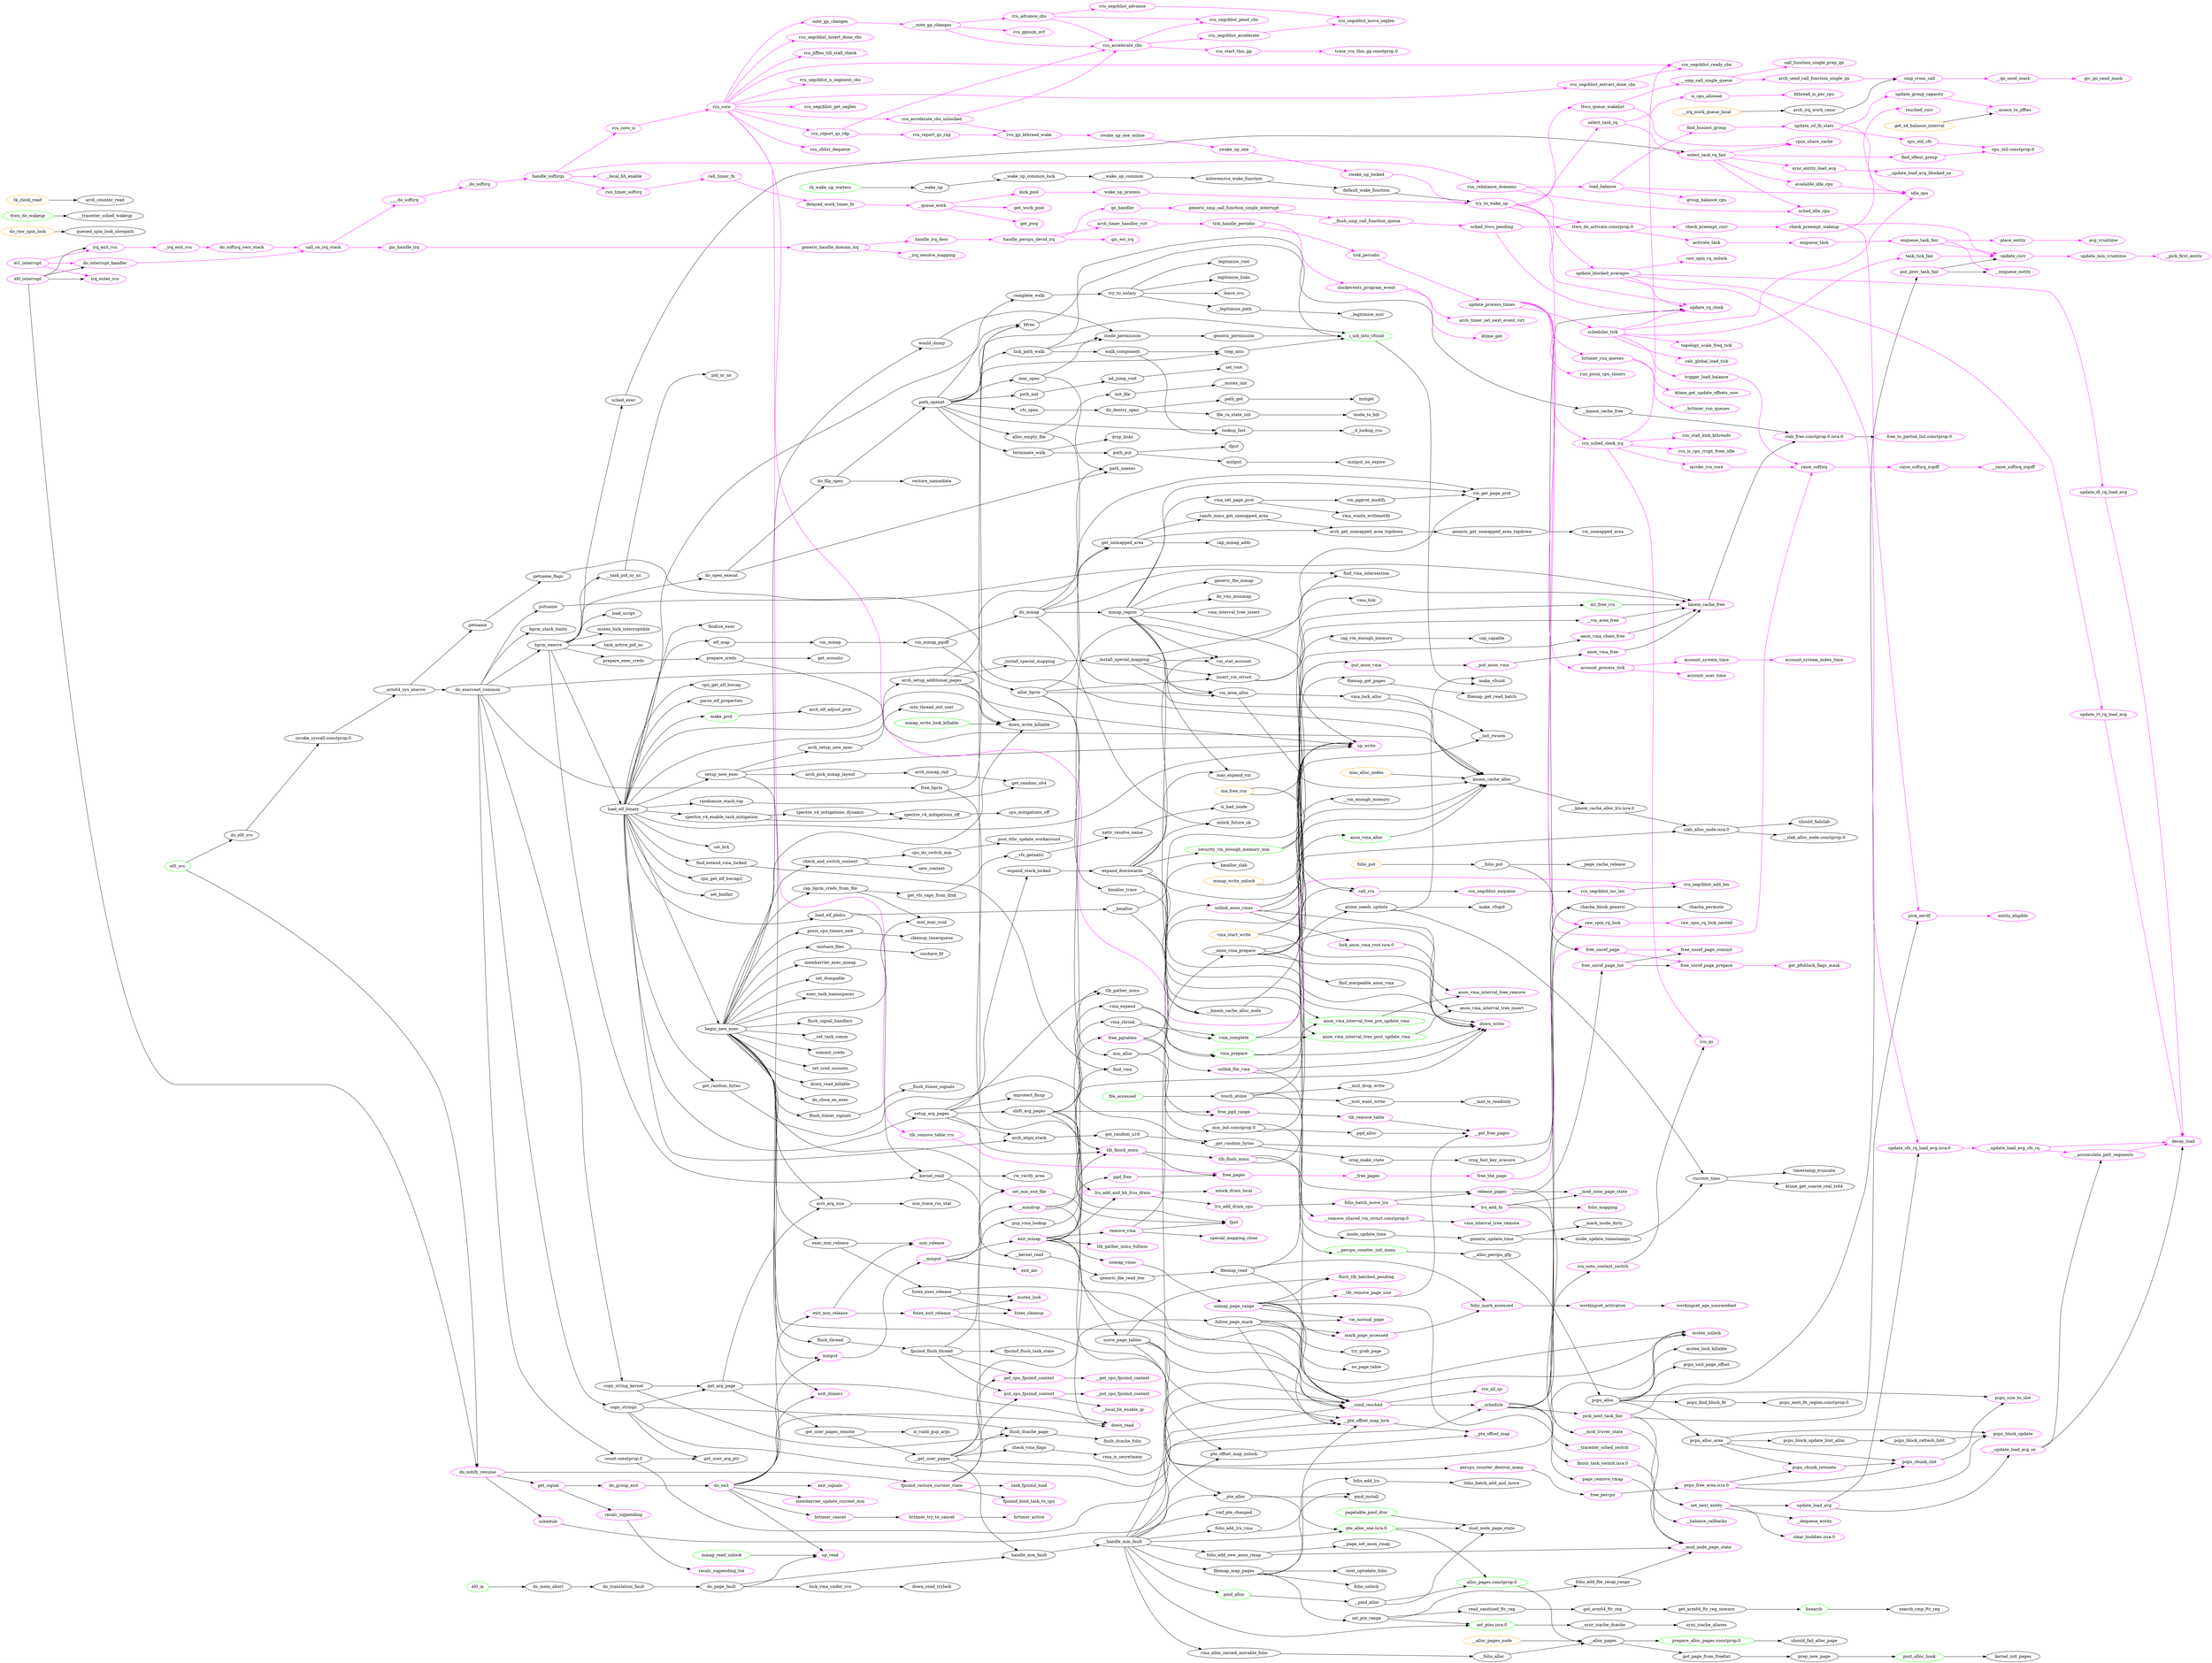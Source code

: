 digraph followpath {
rankdir=LR;
    "rcu_segcblist_extract_done_cbs" [color="magenta"];
    "crng_fast_key_erasure" [color="black"];
    "xattr_resolve_name" [color="black"];
    "rcu_segcblist_insert_done_cbs" [color="magenta"];
    "free_pgtables" [color="magenta"];
    "get_arm64_ftr_reg" [color="black"];
    "vmf_pte_changed" [color="black"];
    "account_system_time" [color="magenta"];
    "____do_softirq" [color="magenta"];
    "pte_alloc_one.isra.0" [color="green"];
    "do_execveat_common" [color="black"];
    "raw_spin_rq_lock_nested" [color="magenta"];
    "dput" [color="black"];
    "__get_user_pages" [color="black"];
    "account_system_index_time" [color="magenta"];
    "prepare_exec_creds" [color="black"];
    "vma_interval_tree_remove" [color="magenta"];
    "pcpu_block_update" [color="magenta"];
    "get_work_pool" [color="magenta"];
    "pcpu_size_to_slot" [color="magenta"];
    "set_root" [color="black"];
    "recalc_sigpending_tsk" [color="magenta"];
    "fpsimd_flush_thread" [color="black"];
    "kick_pool" [color="magenta"];
    "__get_free_pages" [color="magenta"];
    "alloc_empty_file" [color="black"];
    "cpu_mitigations_off" [color="black"];
    "mm_init.constprop.0" [color="black"];
    "expand_downwards" [color="black"];
    "leave_rcu" [color="black"];
    "vma_is_secretmem" [color="black"];
    "rcu_report_qs_rdp" [color="magenta"];
    "drop_links" [color="black"];
    "vma_link" [color="black"];
    "rcu_report_qs_rnp" [color="magenta"];
    "copy_strings" [color="black"];
    "run_rebalance_domains" [color="magenta"];
    "vma_expand" [color="black"];
    "kernel_init_pages" [color="black"];
    "el0_svc" [color="green"];
    "mutex_unlock" [color="magenta"];
    "task_tick_fair" [color="magenta"];
    "vma_wants_writenotify" [color="black"];
    "mprotect_fixup" [color="black"];
    "may_open" [color="black"];
    "count.constprop.0" [color="black"];
    "prep_new_page" [color="black"];
    "get_unmapped_area" [color="black"];
    "fput" [color="magenta"];
    "ttwu_do_activate.constprop.0" [color="magenta"];
    "should_fail_alloc_page" [color="black"];
    "file_ra_state_init" [color="black"];
    "put_anon_vma" [color="magenta"];
    "is_bad_inode" [color="black"];
    "tick_handle_periodic" [color="magenta"];
    "invoke_syscall.constprop.0" [color="black"];
    "ttwu_queue_wakelist" [color="magenta"];
    "update_group_capacity" [color="magenta"];
    "update_rq_clock" [color="magenta"];
    "shift_arg_pages" [color="black"];
    "rcu_sched_clock_irq" [color="magenta"];
    "call_on_irq_stack" [color="magenta"];
    "try_to_wake_up" [color="magenta"];
    "mas_alloc_nodes" [color="orange"];
    "timestamp_truncate" [color="black"];
    "free_pgd_range" [color="magenta"];
    "call_rcu" [color="magenta"];
    "get_signal" [color="magenta"];
    "swake_up_one_online" [color="magenta"];
    "topology_scale_freq_tick" [color="magenta"];
    "rcu_gpnum_ovf" [color="magenta"];
    "__accumulate_pelt_segments" [color="magenta"];
    "exit_mmap" [color="magenta"];
    "folio_batch_add_and_move" [color="black"];
    "would_dump" [color="black"];
    "raise_softirq_irqoff" [color="magenta"];
    "account_process_tick" [color="magenta"];
    "mm_release" [color="magenta"];
    "chacha_block_generic" [color="black"];
    "tlb_gather_mmu_fullmm" [color="magenta"];
    "ipi_handler" [color="magenta"];
    "run_posix_cpu_timers" [color="magenta"];
    "cap_mmap_addr" [color="black"];
    "sync_entity_load_avg" [color="magenta"];
    "vma_shrink" [color="black"];
    "__set_task_comm" [color="black"];
    "commit_creds" [color="black"];
    "__get_cpu_fpsimd_context" [color="magenta"];
    "__raise_softirq_irqoff" [color="magenta"];
    "current_time" [color="black"];
    "vm_unmapped_area" [color="black"];
    "arch_setup_new_exec" [color="black"];
    "pagetable_pmd_dtor" [color="green"];
    "folio_add_lru" [color="black"];
    "rcu_segcblist_enqueue" [color="magenta"];
    "__do_softirq" [color="magenta"];
    "do_mmap" [color="black"];
    "generic_update_time" [color="black"];
    "is_valid_gup_args" [color="black"];
    "anon_vma_interval_tree_insert" [color="black"];
    "mm_trace_rss_stat" [color="black"];
    "rw_verify_area" [color="black"];
    "generic_file_mmap" [color="black"];
    "sched_idle_cpu" [color="magenta"];
    "do_raw_spin_lock" [color="orange"];
    "entity_eligible" [color="magenta"];
    "pcpu_find_block_fit" [color="black"];
    "prepare_creds" [color="black"];
    "ktime_get" [color="magenta"];
    "exec_mm_release" [color="black"];
    "vma_complete" [color="green"];
    "percpu_counter_destroy_many" [color="magenta"];
    "nd_jump_root" [color="black"];
    "handle_mm_fault" [color="black"];
    "__pick_first_entity" [color="magenta"];
    "read_sanitised_ftr_reg" [color="black"];
    "vm_mmap_pgoff" [color="black"];
    "arch_timer_set_next_event_virt" [color="magenta"];
    "unlink_file_vma" [color="magenta"];
    "run_timer_softirq" [color="magenta"];
    "mmap_write_lock_killable" [color="green"];
    "lru_add_fn" [color="magenta"];
    "__msecs_to_jiffies" [color="magenta"];
    "__kmem_cache_alloc_node" [color="black"];
    "__sync_icache_dcache" [color="black"];
    "pcpu_block_update_hint_alloc" [color="black"];
    "restore_nameidata" [color="black"];
    "rcu_accelerate_cbs" [color="magenta"];
    "get_sd_balance_interval" [color="orange"];
    "anon_vma_interval_tree_remove" [color="magenta"];
    "__kmem_cache_free" [color="black"];
    "path_init" [color="black"];
    "load_script" [color="black"];
    "kmem_cache_alloc" [color="black"];
    "hrtimer_active" [color="magenta"];
    "flush_thread" [color="black"];
    "__queue_work" [color="magenta"];
    "rcu_segcblist_pend_cbs" [color="magenta"];
    "remove_vma" [color="magenta"];
    "step_into" [color="black"];
    "__legitimize_mnt" [color="black"];
    "pmd_install" [color="black"];
    "mntput" [color="black"];
    "tlb_remove_table_rcu" [color="magenta"];
    "fpsimd_restore_current_state" [color="magenta"];
    "__d_lookup_rcu" [color="black"];
    "handle_irq_desc" [color="magenta"];
    "get_arm64_ftr_reg_nowarn" [color="black"];
    "link_path_walk" [color="black"];
    "raw_spin_rq_lock" [color="magenta"];
    "folio_unlock" [color="black"];
    "down_read" [color="magenta"];
    "mntput_no_expire" [color="black"];
    "up_write" [color="magenta"];
    "legitimize_root" [color="black"];
    "mutex_lock_interruptible" [color="black"];
    "calc_global_load_tick" [color="magenta"];
    "get_random_u64" [color="black"];
    "setup_new_exec" [color="black"];
    "copy_string_kernel" [color="black"];
    "path_openat" [color="black"];
    "set_cred_ucounts" [color="black"];
    "path_put" [color="black"];
    "vm_mmap" [color="black"];
    "cap_vm_enough_memory" [color="black"];
    "raw_spin_rq_unlock" [color="magenta"];
    "mmap_region" [color="black"];
    "touch_atime" [color="black"];
    "chacha_permute" [color="black"];
    "mmap_read_unlock" [color="green"];
    "__cond_resched" [color="magenta"];
    "clockevents_program_event" [color="magenta"];
    "raise_softirq" [color="magenta"];
    "__kmem_cache_alloc_lru.isra.0" [color="black"];
    "kthread_is_per_cpu" [color="magenta"];
    "tick_periodic" [color="magenta"];
    "flush_dcache_page" [color="black"];
    "down_read_killable" [color="black"];
    "rcu_segcblist_advance" [color="magenta"];
    "workingset_age_nonresident" [color="magenta"];
    "try_grab_page" [color="black"];
    "ttwu_do_wakeup" [color="green"];
    "check_and_switch_context" [color="black"];
    "should_failslab" [color="black"];
    "path_get" [color="black"];
    "inode_update_timestamps" [color="black"];
    "find_busiest_group" [color="magenta"];
    "__mmput" [color="magenta"];
    "generic_handle_domain_irq" [color="magenta"];
    "rcu_core" [color="magenta"];
    "new_context" [color="black"];
    "__alloc_pages_node" [color="orange"];
    "group_balance_cpu" [color="magenta"];
    "__enqueue_entity" [color="magenta"];
    "filemap_get_read_batch" [color="black"];
    "load_elf_phdrs" [color="black"];
    "pcpu_alloc" [color="black"];
    "lookup_fast" [color="black"];
    "free_pages" [color="magenta"];
    "__init_rwsem" [color="black"];
    "__vm_enough_memory" [color="black"];
    "rcu_segcblist_n_segment_cbs" [color="magenta"];
    "post_alloc_hook" [color="green"];
    "generic_permission" [color="black"];
    "__mnt_is_readonly" [color="black"];
    "inode_update_time" [color="black"];
    "rcu_advance_cbs" [color="magenta"];
    "anon_vma_alloc" [color="green"];
    "exit_itimers" [color="magenta"];
    "rcu_core_si" [color="magenta"];
    "__mod_node_page_state" [color="magenta"];
    "is_cpu_allowed" [color="magenta"];
    "el0_interrupt" [color="magenta"];
    "get_arg_page" [color="black"];
    "vma_lock_alloc" [color="black"];
    "put_prev_task_fair" [color="magenta"];
    "cpus_share_cache" [color="magenta"];
    "__traceiter_sched_wakeup" [color="black"];
    "unlink_anon_vmas" [color="magenta"];
    "__dequeue_entity" [color="magenta"];
    "check_preempt_curr" [color="magenta"];
    "folio_put" [color="orange"];
    "__pte_offset_map_lock" [color="magenta"];
    "sync_icache_aliases" [color="black"];
    "do_el0_svc" [color="black"];
    "pmd_alloc" [color="green"];
    "scheduler_tick" [color="magenta"];
    "pcpu_next_fit_region.constprop.0" [color="black"];
    "path_noexec" [color="black"];
    "__flush_smp_call_function_queue" [color="magenta"];
    "folio_batch_move_lru" [color="magenta"];
    "__wake_up" [color="black"];
    "folio_mapping" [color="magenta"];
    "smp_cross_call" [color="magenta"];
    "special_mapping_close" [color="magenta"];
    "slab_alloc_node.isra.0" [color="black"];
    "task_fpsimd_load" [color="magenta"];
    "update_rt_rq_load_avg" [color="magenta"];
    "do_exit" [color="magenta"];
    "do_close_on_exec" [color="black"];
    "search_cmp_ftr_reg" [color="black"];
    "__local_bh_enable" [color="magenta"];
    "schedule" [color="magenta"];
    "task_active_pid_ns" [color="black"];
    "rcu_all_qs" [color="magenta"];
    "arch_align_stack" [color="black"];
    "filemap_get_pages" [color="black"];
    "rcu_is_cpu_rrupt_from_idle" [color="magenta"];
    "flush_dcache_folio" [color="black"];
    "free_unref_page_commit" [color="magenta"];
    "walk_component" [color="black"];
    "generic_smp_call_function_single_interrupt" [color="magenta"];
    "load_elf_binary" [color="black"];
    "do_translation_fault" [color="black"];
    "rcu_note_context_switch" [color="magenta"];
    "find_vma" [color="black"];
    "atime_needs_update" [color="black"];
    "pgd_free" [color="magenta"];
    "__update_load_avg_blocked_se" [color="magenta"];
    "clear_buddies.isra.0" [color="magenta"];
    "folio_add_file_rmap_range" [color="black"];
    "complete_walk" [color="black"];
    "try_to_unlazy" [color="black"];
    "pick_next_task_fair" [color="magenta"];
    "free_the_page" [color="magenta"];
    "call_timer_fn" [color="magenta"];
    "available_idle_cpu" [color="magenta"];
    "anon_vma_free" [color="magenta"];
    "irq_enter_rcu" [color="magenta"];
    "release_pages" [color="magenta"];
    "exit_mm_release" [color="magenta"];
    "mte_thread_init_user" [color="black"];
    "trigger_load_balance" [color="magenta"];
    "security_vm_enough_memory_mm" [color="green"];
    "mmap_write_unlock" [color="orange"];
    "begin_new_exec" [color="black"];
    "rcu_accelerate_cbs_unlocked" [color="magenta"];
    "mlock_drain_local" [color="magenta"];
    "__percpu_counter_init_many" [color="green"];
    "queued_spin_lock_slowpath" [color="black"];
    "update_cfs_rq_load_avg.isra.0" [color="magenta"];
    "vm_normal_page" [color="magenta"];
    "update_curr" [color="magenta"];
    "__pmd_alloc" [color="black"];
    "get_user_pages_remote" [color="black"];
    "mnt_may_suid" [color="black"];
    "futex_cleanup" [color="magenta"];
    "set_brk" [color="black"];
    "__folio_alloc" [color="black"];
    "cap_bprm_creds_from_file" [color="black"];
    "__note_gp_changes" [color="magenta"];
    "down_write" [color="magenta"];
    "cpu_do_switch_mm" [color="black"];
    "enqueue_task_fair" [color="magenta"];
    "__update_load_avg_cfs_rq" [color="magenta"];
    "arch_pick_mmap_layout" [color="black"];
    "follow_page_mask" [color="black"];
    "spectre_v4_enable_task_mitigation" [color="black"];
    "setup_arg_pages" [color="black"];
    "lock_anon_vma_root.isra.0" [color="magenta"];
    "page_remove_rmap" [color="magenta"];
    "anon_vma_interval_tree_post_update_vma" [color="green"];
    "folio_add_new_anon_rmap" [color="black"];
    "pick_eevdf" [color="magenta"];
    "cpu_get_elf_hwcap2" [color="black"];
    "__irq_work_queue_local" [color="orange"];
    "ramfs_mmu_get_unmapped_area" [color="black"];
    "find_vma_intersection" [color="black"];
    "set_next_entity" [color="magenta"];
    "set_ptes.isra.0" [color="green"];
    "anon_vma_chain_free" [color="magenta"];
    "vfs_open" [color="black"];
    "do_open_execat" [color="black"];
    "rcu_start_this_gp" [color="magenta"];
    "get_random_u16" [color="black"];
    "set_pte_range" [color="black"];
    "__folio_put" [color="black"];
    "unmap_vmas" [color="magenta"];
    "__mnt_want_write" [color="black"];
    "unmap_page_range" [color="magenta"];
    "gic_eoi_irq" [color="magenta"];
    "set_binfmt" [color="black"];
    "arch_elf_adjust_prot" [color="black"];
    "mntget" [color="black"];
    "sched_exec" [color="black"];
    "arch_setup_additional_pages" [color="black"];
    "mutex_lock_killable" [color="black"];
    "down_read_trylock" [color="black"];
    "filemap_read" [color="black"];
    "spectre_v4_mitigations_dynamic" [color="black"];
    "kmem_cache_free" [color="magenta"];
    "make_vfsgid" [color="black"];
    "arch_send_call_function_single_ipi" [color="magenta"];
    "crng_make_state" [color="black"];
    "putname" [color="black"];
    "mm_alloc" [color="black"];
    "do_mem_abort" [color="black"];
    "update_sd_lb_stats" [color="magenta"];
    "__traceiter_sched_switch" [color="magenta"];
    "handle_softirqs" [color="magenta"];
    "__wake_up_common_lock" [color="black"];
    "__free_pages" [color="magenta"];
    "may_expand_vm" [color="black"];
    "__wake_up_common" [color="black"];
    "gic_handle_irq" [color="magenta"];
    "enqueue_task" [color="magenta"];
    "bsearch" [color="green"];
    "fpsimd_bind_task_to_cpu" [color="magenta"];
    "rcu_segcblist_move_seglen" [color="magenta"];
    "expand_stack_locked" [color="black"];
    "get_pfnblock_flags_mask" [color="magenta"];
    "finalize_exec" [color="black"];
    "terminate_walk" [color="black"];
    "arch_irq_work_raise" [color="black"];
    "__irq_resolve_mapping" [color="magenta"];
    "finish_task_switch.isra.0" [color="magenta"];
    "i_uid_into_vfsuid" [color="green"];
    "up_read" [color="magenta"];
    "vm_area_alloc" [color="black"];
    "el1_interrupt" [color="magenta"];
    "get_vfs_caps_from_disk" [color="black"];
    "pid_nr_ns" [color="black"];
    "tlb_flush_mmu" [color="magenta"];
    "el0_ia" [color="green"];
    "__put_cpu_fpsimd_context" [color="magenta"];
    "cpu_get_elf_hwcap" [color="black"];
    "membarrier_exec_mmap" [color="black"];
    "make_vfsuid" [color="black"];
    "kfree" [color="black"];
    "get_cpu_fpsimd_context" [color="magenta"];
    "_install_special_mapping" [color="black"];
    "__vm_area_free" [color="magenta"];
    "do_interrupt_handler" [color="magenta"];
    "__hrtimer_run_queues" [color="magenta"];
    "futex_exit_release" [color="magenta"];
    "vm_pgprot_modify" [color="black"];
    "do_filp_open" [color="black"];
    "pcpu_unit_page_offset" [color="black"];
    "find_mergeable_anon_vma" [color="black"];
    "parse_elf_properties" [color="black"];
    "activate_task" [color="magenta"];
    "recalc_sigpending" [color="magenta"];
    "get_user_arg_ptr" [color="black"];
    "workingset_activation" [color="magenta"];
    "__page_cache_release" [color="black"];
    "membarrier_update_current_mm" [color="magenta"];
    "pcpu_chunk_relocate" [color="magenta"];
    "make_prot" [color="green"];
    "get_random_bytes" [color="black"];
    "generic_get_unmapped_area_topdown" [color="black"];
    "default_wake_function" [color="black"];
    "swake_up_one" [color="magenta"];
    "avg_vruntime" [color="magenta"];
    "lru_add_drain_cpu" [color="magenta"];
    "anon_vma_interval_tree_pre_update_vma" [color="green"];
    "find_idlest_group" [color="magenta"];
    "cap_capable" [color="black"];
    "free_percpu" [color="magenta"];
    "unshare_fd" [color="black"];
    "gic_ipi_send_mask" [color="magenta"];
    "__mmdrop" [color="magenta"];
    "__schedule" [color="magenta"];
    "__page_set_anon_rmap" [color="black"];
    "hrtimer_cancel" [color="magenta"];
    "__legitimize_path" [color="black"];
    "do_notify_resume" [color="magenta"];
    "rcu_segcblist_ready_cbs" [color="magenta"];
    "put_cpu_fpsimd_context" [color="magenta"];
    "cpu_util.constprop.0" [color="magenta"];
    "post_ttbr_update_workaround" [color="black"];
    "update_load_avg" [color="magenta"];
    "__local_bh_enable_ip" [color="magenta"];
    "get_ucounts" [color="black"];
    "ma_free_rcu" [color="orange"];
    "call_function_single_prep_ipi" [color="magenta"];
    "slab_free.constprop.0.isra.0" [color="magenta"];
    "check_preempt_wakeup" [color="magenta"];
    "do_group_exit" [color="magenta"];
    "__alloc_percpu_gfp" [color="black"];
    "acct_arg_size" [color="black"];
    "free_bprm" [color="black"];
    "pte_offset_map_nolock" [color="black"];
    "update_dl_rq_load_avg" [color="magenta"];
    "select_task_rq" [color="magenta"];
    "generic_file_read_iter" [color="black"];
    "getname_flags" [color="black"];
    "idle_cpu" [color="magenta"];
    "folio_mark_accessed" [color="magenta"];
    "cpu_util_cfs" [color="magenta"];
    "__balance_callbacks" [color="magenta"];
    "tlb_finish_mmu" [color="magenta"];
    "check_vma_flags" [color="black"];
    "vm_stat_account" [color="black"];
    "arch_counter_read" [color="black"];
    "mutex_lock" [color="magenta"];
    "down_write_killable" [color="black"];
    "update_min_vruntime" [color="magenta"];
    "__handle_mm_fault" [color="black"];
    "handle_percpu_devid_irq" [color="magenta"];
    "exit_aio" [color="magenta"];
    "autoremove_wake_function" [color="black"];
    "delayed_work_timer_fn" [color="magenta"];
    "cleanup_timerqueue" [color="black"];
    "mt_free_rcu" [color="green"];
    "ktime_get_update_offsets_now" [color="magenta"];
    "lru_add_and_bh_lrus_drain" [color="magenta"];
    "set_dumpable" [color="black"];
    "account_user_time" [color="magenta"];
    "_get_random_bytes" [color="black"];
    "do_vmi_munmap" [color="black"];
    "free_to_partial_list.constprop.0" [color="magenta"];
    "alloc_pages.constprop.0" [color="green"];
    "vma_set_page_prot" [color="black"];
    "pcpu_chunk_slot" [color="magenta"];
    "gup_vma_lookup" [color="black"];
    "tk_clock_read" [color="orange"];
    "flush_tlb_batched_pending" [color="magenta"];
    "pcpu_block_refresh_hint" [color="black"];
    "rcu_segcblist_accelerate" [color="magenta"];
    "arch_mmap_rnd" [color="black"];
    "rcu_segcblist_get_seglen" [color="magenta"];
    "find_extend_vma_locked" [color="black"];
    "__arm64_sys_execve" [color="black"];
    "wake_up_process" [color="magenta"];
    "vma_interval_tree_insert" [color="black"];
    "__task_pid_nr_ns" [color="black"];
    "__mark_inode_dirty" [color="black"];
    "fpsimd_flush_task_state" [color="black"];
    "__alloc_pages" [color="black"];
    "init_file" [color="black"];
    "load_balance" [color="magenta"];
    "trace_rcu_this_gp.constprop.0" [color="magenta"];
    "randomize_stack_top" [color="black"];
    "get_page_from_freelist" [color="black"];
    "exit_signals" [color="magenta"];
    "__update_load_avg_se" [color="magenta"];
    "free_unref_page_prepare" [color="magenta"];
    "folio_add_lru_vma" [color="black"];
    "irq_exit_rcu" [color="magenta"];
    "__put_anon_vma" [color="magenta"];
    "__tlb_remove_page_size" [color="magenta"];
    "hrtimer_run_queues" [color="magenta"];
    "rcu_stall_kick_kthreads" [color="magenta"];
    "filemap_map_pages" [color="black"];
    "posix_cpu_timers_exit" [color="black"];
    "pcpu_free_area.isra.0" [color="magenta"];
    "get_pwq" [color="magenta"];
    "exec_task_namespaces" [color="black"];
    "pcpu_alloc_area" [color="black"];
    "bprm_execve" [color="black"];
    "rcu_gp_kthread_wake" [color="magenta"];
    "rcu_cblist_dequeue" [color="magenta"];
    "update_process_times" [color="magenta"];
    "__smp_call_single_queue" [color="magenta"];
    "mark_page_accessed" [color="magenta"];
    "do_page_fault" [color="black"];
    "unshare_files" [color="black"];
    "update_blocked_averages" [color="magenta"];
    "swake_up_locked" [color="magenta"];
    "rcu_jiffies_till_stall_check" [color="magenta"];
    "inode_permission" [color="black"];
    "__slab_alloc_node.constprop.0" [color="black"];
    "move_page_tables" [color="black"];
    "elf_map" [color="black"];
    "legitimize_links" [color="black"];
    "mlock_future_ok" [color="black"];
    "vma_start_write" [color="orange"];
    "free_unref_page" [color="magenta"];
    "prepare_alloc_pages.constprop.0" [color="green"];
    "kmalloc_slab" [color="black"];
    "next_uptodate_folio" [color="black"];
    "futex_exec_release" [color="black"];
    "inode_to_bdi" [color="black"];
    "select_task_rq_fair" [color="magenta"];
    "__anon_vma_prepare" [color="black"];
    "invoke_rcu_core" [color="magenta"];
    "__remove_shared_vm_struct.constprop.0" [color="magenta"];
    "vma_alloc_zeroed_movable_folio" [color="black"];
    "rcu_segcblist_add_len" [color="magenta"];
    "__install_special_mapping" [color="black"];
    "set_mm_exe_file" [color="magenta"];
    "__mod_zone_page_state" [color="magenta"];
    "__irq_exit_rcu" [color="magenta"];
    "__pte_offset_map" [color="magenta"];
    "decay_load" [color="magenta"];
    "hrtimer_try_to_cancel" [color="magenta"];
    "kmalloc_trace" [color="black"];
    "resched_curr" [color="magenta"];
    "mod_node_page_state" [color="black"];
    "getname" [color="black"];
    "file_accessed" [color="green"];
    "place_entity" [color="magenta"];
    "vma_prepare" [color="green"];
    "insert_vm_struct" [color="black"];
    "arch_timer_handler_virt" [color="magenta"];
    "vm_get_page_prot" [color="black"];
    "__kmalloc" [color="black"];
    "spectre_v4_mitigations_off" [color="black"];
    "do_softirq_own_stack" [color="magenta"];
    "pgd_alloc" [color="black"];
    "bprm_stack_limits" [color="black"];
    "sched_ttwu_pending" [color="magenta"];
    "__mnt_drop_write" [color="black"];
    "__kernel_read" [color="black"];
    "lock_vma_under_rcu" [color="black"];
    "no_page_table" [color="black"];
    "free_unref_page_list" [color="magenta"];
    "do_dentry_open" [color="black"];
    "rb_wake_up_waiters" [color="green"];
    "mmput" [color="magenta"];
    "alloc_bprm" [color="black"];
    "tlb_gather_mmu" [color="black"];
    "__mod_lruvec_state" [color="magenta"];
    "__ipi_send_mask" [color="magenta"];
    "__flush_itimer_signals" [color="black"];
    "rcu_segcblist_inc_len" [color="magenta"];
    "flush_itimer_signals" [color="black"];
    "kernel_read" [color="black"];
    "ktime_get_coarse_real_ts64" [color="black"];
    "rcu_qs" [color="magenta"];
    "note_gp_changes" [color="magenta"];
    "tlb_remove_table" [color="magenta"];
    "__mutex_init" [color="black"];
    "__pte_alloc" [color="black"];
    "flush_signal_handlers" [color="black"];
    "arch_get_unmapped_area_topdown" [color="black"];
    "__vfs_getxattr" [color="black"];
    "chacha_block_generic" -> "chacha_permute" [color="black"];
    "el0_interrupt" -> "irq_enter_rcu" [color="black"];
    "el0_interrupt" -> "do_interrupt_handler" [color="black"];
    "el0_interrupt" -> "irq_exit_rcu" [color="black"];
    "el0_interrupt" -> "do_notify_resume" [color="black"];
    "raise_softirq" -> "raise_softirq_irqoff" [color="magenta"];
    "__do_softirq" -> "handle_softirqs" [color="magenta"];
    "arch_align_stack" -> "get_random_u16" [color="black"];
    "arch_timer_handler_virt" -> "tick_handle_periodic" [color="magenta"];
    "fpsimd_flush_thread" -> "put_cpu_fpsimd_context" [color="black"];
    "fpsimd_flush_thread" -> "kfree" [color="black"];
    "fpsimd_flush_thread" -> "get_cpu_fpsimd_context" [color="black"];
    "fpsimd_flush_thread" -> "fpsimd_flush_task_state" [color="black"];
    "schedule" -> "__schedule" [color="black"];
    "mm_init.constprop.0" -> "__init_rwsem" [color="black"];
    "mm_init.constprop.0" -> "pgd_alloc" [color="black"];
    "mm_init.constprop.0" -> "__percpu_counter_init_many" [color="black"];
    "anon_vma_free" -> "kmem_cache_free" [color="black"];
    "do_mmap" -> "mmap_region" [color="black"];
    "do_mmap" -> "get_unmapped_area" [color="black"];
    "do_mmap" -> "find_vma_intersection" [color="black"];
    "do_mmap" -> "mlock_future_ok" [color="black"];
    "do_mmap" -> "path_noexec" [color="black"];
    "pte_offset_map_nolock" -> "__pte_offset_map" [color="black"];
    "load_elf_phdrs" -> "__kmalloc" [color="black"];
    "load_elf_phdrs" -> "kernel_read" [color="black"];
    "account_process_tick" -> "account_system_time" [color="magenta"];
    "account_process_tick" -> "account_user_time" [color="magenta"];
    "ramfs_mmu_get_unmapped_area" -> "arch_get_unmapped_area_topdown" [color="black"];
    "rcu_note_context_switch" -> "rcu_qs" [color="black"];
    "init_file" -> "__mutex_init" [color="black"];
    "lru_add_drain_cpu" -> "folio_batch_move_lru" [color="black"];
    "do_el0_svc" -> "invoke_syscall.constprop.0" [color="black"];
    "swake_up_locked" -> "try_to_wake_up" [color="magenta"];
    "set_pte_range" -> "set_ptes.isra.0" [color="black"];
    "set_pte_range" -> "read_sanitised_ftr_reg" [color="black"];
    "set_pte_range" -> "folio_add_file_rmap_range" [color="black"];
    "__vfs_getxattr" -> "xattr_resolve_name" [color="black"];
    "tlb_remove_table" -> "__get_free_pages" [color="black"];
    "do_execveat_common" -> "bprm_execve" [color="black"];
    "do_execveat_common" -> "free_bprm" [color="black"];
    "do_execveat_common" -> "putname" [color="black"];
    "do_execveat_common" -> "alloc_bprm" [color="black"];
    "do_execveat_common" -> "count.constprop.0" [color="black"];
    "do_execveat_common" -> "bprm_stack_limits" [color="black"];
    "do_execveat_common" -> "copy_string_kernel" [color="black"];
    "do_execveat_common" -> "copy_strings" [color="black"];
    "__handle_mm_fault" -> "__pte_alloc" [color="black"];
    "__handle_mm_fault" -> "pte_offset_map_nolock" [color="black"];
    "__handle_mm_fault" -> "pte_alloc_one.isra.0" [color="black"];
    "__handle_mm_fault" -> "__pte_offset_map_lock" [color="black"];
    "__handle_mm_fault" -> "folio_add_lru_vma" [color="black"];
    "__handle_mm_fault" -> "vmf_pte_changed" [color="black"];
    "__handle_mm_fault" -> "vma_alloc_zeroed_movable_folio" [color="black"];
    "__handle_mm_fault" -> "folio_add_new_anon_rmap" [color="black"];
    "__handle_mm_fault" -> "filemap_map_pages" [color="black"];
    "__handle_mm_fault" -> "pmd_alloc" [color="black"];
    "__handle_mm_fault" -> "__anon_vma_prepare" [color="black"];
    "__handle_mm_fault" -> "set_ptes.isra.0" [color="black"];
    "__wake_up_common" -> "autoremove_wake_function" [color="black"];
    "account_system_time" -> "account_system_index_time" [color="magenta"];
    "kick_pool" -> "wake_up_process" [color="magenta"];
    "anon_vma_interval_tree_post_update_vma" -> "anon_vma_interval_tree_insert" [color="black"];
    "get_cpu_fpsimd_context" -> "__get_cpu_fpsimd_context" [color="black"];
    "setup_arg_pages" -> "arch_align_stack" [color="black"];
    "setup_arg_pages" -> "tlb_gather_mmu" [color="black"];
    "setup_arg_pages" -> "mprotect_fixup" [color="black"];
    "setup_arg_pages" -> "tlb_finish_mmu" [color="black"];
    "setup_arg_pages" -> "shift_arg_pages" [color="black"];
    "setup_arg_pages" -> "expand_stack_locked" [color="black"];
    "__smp_call_single_queue" -> "arch_send_call_function_single_ipi" [color="magenta"];
    "__smp_call_single_queue" -> "call_function_single_prep_ipi" [color="magenta"];
    "bsearch" -> "search_cmp_ftr_reg" [color="black"];
    "put_cpu_fpsimd_context" -> "__local_bh_enable_ip" [color="black"];
    "put_cpu_fpsimd_context" -> "__put_cpu_fpsimd_context" [color="black"];
    "exec_mm_release" -> "futex_exec_release" [color="black"];
    "exec_mm_release" -> "mm_release" [color="black"];
    "filemap_get_pages" -> "filemap_get_read_batch" [color="black"];
    "__irq_work_queue_local" -> "arch_irq_work_raise" [color="black"];
    "__ipi_send_mask" -> "gic_ipi_send_mask" [color="magenta"];
    "_install_special_mapping" -> "__install_special_mapping" [color="black"];
    "pcpu_block_update_hint_alloc" -> "pcpu_block_refresh_hint" [color="black"];
    "el0_ia" -> "do_mem_abort" [color="black"];
    "arch_get_unmapped_area_topdown" -> "generic_get_unmapped_area_topdown" [color="black"];
    "__install_special_mapping" -> "vm_area_alloc" [color="black"];
    "__install_special_mapping" -> "vm_get_page_prot" [color="black"];
    "__install_special_mapping" -> "insert_vm_struct" [color="black"];
    "__install_special_mapping" -> "vm_stat_account" [color="black"];
    "read_sanitised_ftr_reg" -> "get_arm64_ftr_reg" [color="black"];
    "free_unref_page" -> "free_unref_page_commit" [color="magenta"];
    "free_unref_page" -> "free_unref_page_prepare" [color="magenta"];
    "__mmdrop" -> "kmem_cache_free" [color="black"];
    "__mmdrop" -> "pgd_free" [color="black"];
    "__mmdrop" -> "percpu_counter_destroy_many" [color="black"];
    "hrtimer_cancel" -> "hrtimer_try_to_cancel" [color="black"];
    "crng_fast_key_erasure" -> "chacha_block_generic" [color="black"];
    "set_next_entity" -> "update_load_avg" [color="black"];
    "set_next_entity" -> "clear_buddies.isra.0" [color="black"];
    "set_next_entity" -> "__dequeue_entity" [color="black"];
    "__update_load_avg_se" -> "__accumulate_pelt_segments" [color="black"];
    "__update_load_avg_se" -> "decay_load" [color="black"];
    "get_user_pages_remote" -> "__get_user_pages" [color="black"];
    "get_user_pages_remote" -> "is_valid_gup_args" [color="black"];
    "rcu_gp_kthread_wake" -> "swake_up_one_online" [color="magenta"];
    "pagetable_pmd_dtor" -> "mod_node_page_state" [color="black"];
    "is_cpu_allowed" -> "kthread_is_per_cpu" [color="magenta"];
    "__sync_icache_dcache" -> "sync_icache_aliases" [color="black"];
    "do_group_exit" -> "do_exit" [color="black"];
    "handle_irq_desc" -> "handle_percpu_devid_irq" [color="magenta"];
    "__folio_put" -> "free_unref_page" [color="black"];
    "__folio_put" -> "__page_cache_release" [color="black"];
    "get_arm64_ftr_reg_nowarn" -> "bsearch" [color="black"];
    "__kmem_cache_free" -> "slab_free.constprop.0.isra.0" [color="black"];
    "__kmalloc" -> "kmalloc_slab" [color="black"];
    "__kmalloc" -> "__kmem_cache_alloc_node" [color="black"];
    "pcpu_free_area.isra.0" -> "pcpu_block_update" [color="black"];
    "pcpu_free_area.isra.0" -> "pcpu_chunk_relocate" [color="black"];
    "pcpu_free_area.isra.0" -> "pcpu_chunk_slot" [color="black"];
    "vfs_open" -> "do_dentry_open" [color="black"];
    "__schedule" -> "pick_next_task_fair" [color="black"];
    "__schedule" -> "raw_spin_rq_lock" [color="black"];
    "__schedule" -> "__traceiter_sched_switch" [color="black"];
    "__schedule" -> "finish_task_switch.isra.0" [color="black"];
    "__schedule" -> "rcu_note_context_switch" [color="black"];
    "__schedule" -> "update_rq_clock" [color="black"];
    "kernel_read" -> "rw_verify_area" [color="black"];
    "kernel_read" -> "__kernel_read" [color="black"];
    "pcpu_chunk_slot" -> "pcpu_size_to_slot" [color="black"];
    "path_get" -> "mntget" [color="black"];
    "__pte_alloc" -> "pte_alloc_one.isra.0" [color="black"];
    "__pte_alloc" -> "pmd_install" [color="black"];
    "default_wake_function" -> "try_to_wake_up" [color="black"];
    "gic_handle_irq" -> "generic_handle_domain_irq" [color="magenta"];
    "rcu_accelerate_cbs" -> "rcu_segcblist_pend_cbs" [color="magenta"];
    "rcu_accelerate_cbs" -> "rcu_segcblist_accelerate" [color="magenta"];
    "rcu_accelerate_cbs" -> "rcu_start_this_gp" [color="magenta"];
    "tick_handle_periodic" -> "clockevents_program_event" [color="magenta"];
    "tick_handle_periodic" -> "tick_periodic" [color="magenta"];
    "may_open" -> "path_noexec" [color="black"];
    "may_open" -> "inode_permission" [color="black"];
    "cpu_util_cfs" -> "cpu_util.constprop.0" [color="magenta"];
    "__get_user_pages" -> "flush_dcache_page" [color="black"];
    "__get_user_pages" -> "gup_vma_lookup" [color="black"];
    "__get_user_pages" -> "check_vma_flags" [color="black"];
    "__get_user_pages" -> "__cond_resched" [color="black"];
    "__get_user_pages" -> "follow_page_mask" [color="black"];
    "__get_user_pages" -> "handle_mm_fault" [color="black"];
    "rb_wake_up_waiters" -> "__wake_up" [color="black"];
    "rcu_accelerate_cbs_unlocked" -> "rcu_gp_kthread_wake" [color="magenta"];
    "rcu_accelerate_cbs_unlocked" -> "rcu_accelerate_cbs" [color="magenta"];
    "free_pgtables" -> "unlink_file_vma" [color="black"];
    "free_pgtables" -> "free_pgd_range" [color="black"];
    "free_pgtables" -> "unlink_anon_vmas" [color="black"];
    "mmap_region" -> "vma_interval_tree_insert" [color="black"];
    "mmap_region" -> "may_expand_vm" [color="black"];
    "mmap_region" -> "generic_file_mmap" [color="black"];
    "mmap_region" -> "up_write" [color="black"];
    "mmap_region" -> "vm_stat_account" [color="black"];
    "mmap_region" -> "down_write" [color="black"];
    "mmap_region" -> "do_vmi_munmap" [color="black"];
    "mmap_region" -> "vm_get_page_prot" [color="black"];
    "mmap_region" -> "vm_area_alloc" [color="black"];
    "mmap_region" -> "vma_set_page_prot" [color="black"];
    "__free_pages" -> "free_the_page" [color="magenta"];
    "post_alloc_hook" -> "kernel_init_pages" [color="black"];
    "sync_entity_load_avg" -> "__update_load_avg_blocked_se" [color="magenta"];
    "gup_vma_lookup" -> "find_vma" [color="black"];
    "__flush_smp_call_function_queue" -> "sched_ttwu_pending" [color="magenta"];
    "arch_mmap_rnd" -> "get_random_u64" [color="black"];
    "wake_up_process" -> "try_to_wake_up" [color="magenta"];
    "lru_add_fn" -> "folio_mapping" [color="black"];
    "lru_add_fn" -> "__mod_zone_page_state" [color="black"];
    "lru_add_fn" -> "__mod_lruvec_state" [color="black"];
    "free_unref_page_prepare" -> "get_pfnblock_flags_mask" [color="magenta"];
    "insert_vm_struct" -> "find_vma_intersection" [color="black"];
    "insert_vm_struct" -> "vma_link" [color="black"];
    "unmap_page_range" -> "vm_normal_page" [color="black"];
    "unmap_page_range" -> "mark_page_accessed" [color="black"];
    "unmap_page_range" -> "page_remove_rmap" [color="black"];
    "unmap_page_range" -> "__tlb_remove_page_size" [color="black"];
    "unmap_page_range" -> "__cond_resched" [color="black"];
    "unmap_page_range" -> "__pte_offset_map_lock" [color="black"];
    "unmap_page_range" -> "flush_tlb_batched_pending" [color="black"];
    "invoke_syscall.constprop.0" -> "__arm64_sys_execve" [color="black"];
    "folio_add_file_rmap_range" -> "__mod_node_page_state" [color="black"];
    "ma_free_rcu" -> "call_rcu" [color="black"];
    "ma_free_rcu" -> "mt_free_rcu" [color="black"];
    "rcu_segcblist_inc_len" -> "rcu_segcblist_add_len" [color="black"];
    "vma_lock_alloc" -> "__init_rwsem" [color="black"];
    "vma_lock_alloc" -> "kmem_cache_alloc" [color="black"];
    "__kmem_cache_alloc_node" -> "slab_alloc_node.isra.0" [color="black"];
    "note_gp_changes" -> "__note_gp_changes" [color="magenta"];
    "exit_mmap" -> "unmap_vmas" [color="black"];
    "exit_mmap" -> "down_read" [color="black"];
    "exit_mmap" -> "remove_vma" [color="black"];
    "exit_mmap" -> "lru_add_and_bh_lrus_drain" [color="black"];
    "exit_mmap" -> "down_write" [color="black"];
    "exit_mmap" -> "__cond_resched" [color="black"];
    "exit_mmap" -> "tlb_gather_mmu_fullmm" [color="black"];
    "exit_mmap" -> "free_pgtables" [color="black"];
    "exit_mmap" -> "tlb_finish_mmu" [color="black"];
    "ttwu_do_activate.constprop.0" -> "check_preempt_curr" [color="magenta"];
    "ttwu_do_activate.constprop.0" -> "activate_task" [color="magenta"];
    "elf_map" -> "vm_mmap" [color="black"];
    "lru_add_and_bh_lrus_drain" -> "lru_add_drain_cpu" [color="black"];
    "lru_add_and_bh_lrus_drain" -> "mlock_drain_local" [color="black"];
    "mm_alloc" -> "kmem_cache_alloc" [color="black"];
    "mm_alloc" -> "mm_init.constprop.0" [color="black"];
    "folio_mark_accessed" -> "workingset_activation" [color="black"];
    "percpu_counter_destroy_many" -> "free_percpu" [color="black"];
    "prepare_alloc_pages.constprop.0" -> "should_fail_alloc_page" [color="black"];
    "unlink_file_vma" -> "__remove_shared_vm_struct.constprop.0" [color="black"];
    "unlink_file_vma" -> "up_write" [color="black"];
    "unlink_file_vma" -> "down_write" [color="black"];
    "check_preempt_wakeup" -> "resched_curr" [color="magenta"];
    "check_preempt_wakeup" -> "update_curr" [color="magenta"];
    "check_preempt_wakeup" -> "pick_eevdf" [color="magenta"];
    "file_accessed" -> "touch_atime" [color="black"];
    "current_time" -> "ktime_get_coarse_real_ts64" [color="black"];
    "current_time" -> "timestamp_truncate" [color="black"];
    "kmem_cache_free" -> "slab_free.constprop.0.isra.0" [color="black"];
    "__wake_up" -> "__wake_up_common_lock" [color="black"];
    "path_init" -> "nd_jump_root" [color="black"];
    "rcu_core" -> "note_gp_changes" [color="magenta"];
    "rcu_core" -> "rcu_segcblist_ready_cbs" [color="magenta"];
    "rcu_core" -> "rcu_cblist_dequeue" [color="magenta"];
    "rcu_core" -> "rcu_segcblist_get_seglen" [color="magenta"];
    "rcu_core" -> "rcu_segcblist_extract_done_cbs" [color="magenta"];
    "rcu_core" -> "rcu_segcblist_insert_done_cbs" [color="magenta"];
    "rcu_core" -> "rcu_segcblist_n_segment_cbs" [color="magenta"];
    "rcu_core" -> "rcu_segcblist_add_len" [color="magenta"];
    "rcu_core" -> "rcu_accelerate_cbs_unlocked" [color="magenta"];
    "rcu_core" -> "rcu_jiffies_till_stall_check" [color="magenta"];
    "rcu_core" -> "rcu_report_qs_rdp" [color="magenta"];
    "rcu_core" -> "tlb_remove_table_rcu" [color="magenta"];
    "touch_atime" -> "__mnt_drop_write" [color="black"];
    "touch_atime" -> "atime_needs_update" [color="black"];
    "touch_atime" -> "__mnt_want_write" [color="black"];
    "touch_atime" -> "inode_update_time" [color="black"];
    "get_sd_balance_interval" -> "__msecs_to_jiffies" [color="black"];
    "move_page_tables" -> "__pte_offset_map_lock" [color="black"];
    "move_page_tables" -> "pte_offset_map_nolock" [color="black"];
    "move_page_tables" -> "flush_tlb_batched_pending" [color="black"];
    "move_page_tables" -> "__cond_resched" [color="black"];
    "move_page_tables" -> "__pte_alloc" [color="black"];
    "exit_mm_release" -> "mm_release" [color="black"];
    "exit_mm_release" -> "futex_exit_release" [color="black"];
    "mt_free_rcu" -> "kmem_cache_free" [color="black"];
    "do_softirq_own_stack" -> "call_on_irq_stack" [color="magenta"];
    "do_raw_spin_lock" -> "queued_spin_lock_slowpath" [color="black"];
    "sched_ttwu_pending" -> "update_rq_clock" [color="magenta"];
    "sched_ttwu_pending" -> "ttwu_do_activate.constprop.0" [color="magenta"];
    "rcu_core_si" -> "rcu_core" [color="magenta"];
    "mmap_write_lock_killable" -> "down_write_killable" [color="black"];
    "follow_page_mask" -> "no_page_table" [color="black"];
    "follow_page_mask" -> "__pte_offset_map_lock" [color="black"];
    "follow_page_mask" -> "vm_normal_page" [color="black"];
    "follow_page_mask" -> "try_grab_page" [color="black"];
    "follow_page_mask" -> "mark_page_accessed" [color="black"];
    "invoke_rcu_core" -> "raise_softirq" [color="magenta"];
    "arch_irq_work_raise" -> "smp_cross_call" [color="black"];
    "futex_exit_release" -> "mutex_unlock" [color="black"];
    "futex_exit_release" -> "mutex_lock" [color="black"];
    "futex_exit_release" -> "futex_cleanup" [color="black"];
    "do_mem_abort" -> "do_translation_fault" [color="black"];
    "run_timer_softirq" -> "call_timer_fn" [color="magenta"];
    "prep_new_page" -> "post_alloc_hook" [color="black"];
    "put_anon_vma" -> "__put_anon_vma" [color="black"];
    "__kernel_read" -> "generic_file_read_iter" [color="black"];
    "pmd_alloc" -> "__pmd_alloc" [color="black"];
    "rcu_segcblist_accelerate" -> "rcu_segcblist_move_seglen" [color="magenta"];
    "posix_cpu_timers_exit" -> "cleanup_timerqueue" [color="black"];
    "arch_send_call_function_single_ipi" -> "smp_cross_call" [color="magenta"];
    "ttwu_do_wakeup" -> "__traceiter_sched_wakeup" [color="black"];
    "getname_flags" -> "kmem_cache_alloc" [color="black"];
    "mmap_read_unlock" -> "up_read" [color="black"];
    "expand_stack_locked" -> "expand_downwards" [color="black"];
    "release_pages" -> "__mod_zone_page_state" [color="black"];
    "release_pages" -> "__mod_lruvec_state" [color="black"];
    "release_pages" -> "free_unref_page_list" [color="black"];
    "pcpu_alloc_area" -> "pcpu_chunk_slot" [color="black"];
    "pcpu_alloc_area" -> "pcpu_block_update" [color="black"];
    "pcpu_alloc_area" -> "pcpu_block_update_hint_alloc" [color="black"];
    "pcpu_alloc_area" -> "pcpu_chunk_relocate" [color="black"];
    "get_page_from_freelist" -> "prep_new_page" [color="black"];
    "update_curr" -> "update_min_vruntime" [color="magenta"];
    "__tlb_remove_page_size" -> "__get_free_pages" [color="black"];
    "page_remove_rmap" -> "__mod_node_page_state" [color="black"];
    "__put_anon_vma" -> "anon_vma_free" [color="black"];
    "bprm_execve" -> "__task_pid_nr_ns" [color="black"];
    "bprm_execve" -> "load_elf_binary" [color="black"];
    "bprm_execve" -> "mutex_lock_interruptible" [color="black"];
    "bprm_execve" -> "task_active_pid_ns" [color="black"];
    "bprm_execve" -> "sched_exec" [color="black"];
    "bprm_execve" -> "do_open_execat" [color="black"];
    "bprm_execve" -> "prepare_exec_creds" [color="black"];
    "bprm_execve" -> "kernel_read" [color="black"];
    "bprm_execve" -> "load_script" [color="black"];
    "file_ra_state_init" -> "inode_to_bdi" [color="black"];
    "acct_arg_size" -> "mm_trace_rss_stat" [color="black"];
    "get_unmapped_area" -> "cap_mmap_addr" [color="black"];
    "get_unmapped_area" -> "arch_get_unmapped_area_topdown" [color="black"];
    "get_unmapped_area" -> "ramfs_mmu_get_unmapped_area" [color="black"];
    "pcpu_block_refresh_hint" -> "pcpu_block_update" [color="black"];
    "path_put" -> "mntput" [color="black"];
    "path_put" -> "dput" [color="black"];
    "generic_get_unmapped_area_topdown" -> "vm_unmapped_area" [color="black"];
    "arch_setup_additional_pages" -> "get_unmapped_area" [color="black"];
    "arch_setup_additional_pages" -> "_install_special_mapping" [color="black"];
    "arch_setup_additional_pages" -> "up_write" [color="black"];
    "arch_setup_additional_pages" -> "down_write_killable" [color="black"];
    "folio_add_new_anon_rmap" -> "__page_set_anon_rmap" [color="black"];
    "folio_add_new_anon_rmap" -> "__mod_node_page_state" [color="black"];
    "atime_needs_update" -> "current_time" [color="black"];
    "atime_needs_update" -> "make_vfsuid" [color="black"];
    "atime_needs_update" -> "make_vfsgid" [color="black"];
    "select_task_rq_fair" -> "sync_entity_load_avg" [color="magenta"];
    "select_task_rq_fair" -> "find_idlest_group" [color="magenta"];
    "select_task_rq_fair" -> "available_idle_cpu" [color="magenta"];
    "select_task_rq_fair" -> "sched_idle_cpu" [color="magenta"];
    "select_task_rq_fair" -> "cpus_share_cache" [color="magenta"];
    "__queue_work" -> "get_pwq" [color="magenta"];
    "__queue_work" -> "kick_pool" [color="magenta"];
    "__queue_work" -> "get_work_pool" [color="magenta"];
    "anon_vma_chain_free" -> "kmem_cache_free" [color="black"];
    "__accumulate_pelt_segments" -> "decay_load" [color="magenta"];
    "free_bprm" -> "fput" [color="black"];
    "free_bprm" -> "kfree" [color="black"];
    "vm_pgprot_modify" -> "vm_get_page_prot" [color="black"];
    "do_dentry_open" -> "path_get" [color="black"];
    "do_dentry_open" -> "file_ra_state_init" [color="black"];
    "__cond_resched" -> "rcu_all_qs" [color="black"];
    "__cond_resched" -> "__schedule" [color="black"];
    "flush_dcache_page" -> "flush_dcache_folio" [color="black"];
    "handle_mm_fault" -> "__handle_mm_fault" [color="black"];
    "autoremove_wake_function" -> "default_wake_function" [color="black"];
    "free_percpu" -> "pcpu_free_area.isra.0" [color="black"];
    "security_vm_enough_memory_mm" -> "cap_vm_enough_memory" [color="black"];
    "security_vm_enough_memory_mm" -> "__vm_enough_memory" [color="black"];
    "__alloc_percpu_gfp" -> "pcpu_alloc" [color="black"];
    "__pmd_alloc" -> "mod_node_page_state" [color="black"];
    "__pmd_alloc" -> "alloc_pages.constprop.0" [color="black"];
    "slab_alloc_node.isra.0" -> "should_failslab" [color="black"];
    "slab_alloc_node.isra.0" -> "__slab_alloc_node.constprop.0" [color="black"];
    "place_entity" -> "avg_vruntime" [color="magenta"];
    "cap_bprm_creds_from_file" -> "mnt_may_suid" [color="black"];
    "cap_bprm_creds_from_file" -> "get_vfs_caps_from_disk" [color="black"];
    "filemap_map_pages" -> "folio_unlock" [color="black"];
    "filemap_map_pages" -> "next_uptodate_folio" [color="black"];
    "filemap_map_pages" -> "pmd_install" [color="black"];
    "filemap_map_pages" -> "__pte_offset_map_lock" [color="black"];
    "filemap_map_pages" -> "set_pte_range" [color="black"];
    "vm_mmap" -> "vm_mmap_pgoff" [color="black"];
    "update_sd_lb_stats" -> "idle_cpu" [color="magenta"];
    "update_sd_lb_stats" -> "update_group_capacity" [color="magenta"];
    "update_sd_lb_stats" -> "cpu_util_cfs" [color="magenta"];
    "fpsimd_restore_current_state" -> "fpsimd_bind_task_to_cpu" [color="black"];
    "fpsimd_restore_current_state" -> "put_cpu_fpsimd_context" [color="black"];
    "fpsimd_restore_current_state" -> "get_cpu_fpsimd_context" [color="black"];
    "fpsimd_restore_current_state" -> "task_fpsimd_load" [color="black"];
    "irq_exit_rcu" -> "__irq_exit_rcu" [color="magenta"];
    "sched_exec" -> "select_task_rq_fair" [color="black"];
    "arch_pick_mmap_layout" -> "arch_mmap_rnd" [color="black"];
    "rcu_sched_clock_irq" -> "rcu_is_cpu_rrupt_from_idle" [color="magenta"];
    "rcu_sched_clock_irq" -> "rcu_segcblist_ready_cbs" [color="magenta"];
    "rcu_sched_clock_irq" -> "invoke_rcu_core" [color="magenta"];
    "rcu_sched_clock_irq" -> "rcu_qs" [color="magenta"];
    "rcu_sched_clock_irq" -> "rcu_stall_kick_kthreads" [color="magenta"];
    "kmalloc_trace" -> "__kmem_cache_alloc_node" [color="black"];
    "lookup_fast" -> "__d_lookup_rcu" [color="black"];
    "call_timer_fn" -> "delayed_work_timer_fn" [color="magenta"];
    "pick_next_task_fair" -> "set_next_entity" [color="black"];
    "pick_next_task_fair" -> "put_prev_task_fair" [color="black"];
    "pick_next_task_fair" -> "pick_eevdf" [color="black"];
    "folio_put" -> "__folio_put" [color="black"];
    "do_page_fault" -> "lock_vma_under_rcu" [color="black"];
    "do_page_fault" -> "handle_mm_fault" [color="black"];
    "do_page_fault" -> "up_read" [color="black"];
    "try_to_unlazy" -> "legitimize_links" [color="black"];
    "try_to_unlazy" -> "__legitimize_path" [color="black"];
    "try_to_unlazy" -> "legitimize_root" [color="black"];
    "try_to_unlazy" -> "leave_rcu" [color="black"];
    "rcu_advance_cbs" -> "rcu_segcblist_advance" [color="magenta"];
    "rcu_advance_cbs" -> "rcu_accelerate_cbs" [color="magenta"];
    "rcu_advance_cbs" -> "rcu_segcblist_pend_cbs" [color="magenta"];
    "pcpu_chunk_relocate" -> "pcpu_chunk_slot" [color="black"];
    "generic_file_read_iter" -> "filemap_read" [color="black"];
    "task_tick_fair" -> "update_curr" [color="magenta"];
    "check_and_switch_context" -> "cpu_do_switch_mm" [color="black"];
    "check_and_switch_context" -> "new_context" [color="black"];
    "get_arg_page" -> "down_read" [color="black"];
    "get_arg_page" -> "get_user_pages_remote" [color="black"];
    "get_arg_page" -> "acct_arg_size" [color="black"];
    "load_elf_binary" -> "set_binfmt" [color="black"];
    "load_elf_binary" -> "spectre_v4_enable_task_mitigation" [color="black"];
    "load_elf_binary" -> "arch_align_stack" [color="black"];
    "load_elf_binary" -> "find_extend_vma_locked" [color="black"];
    "load_elf_binary" -> "begin_new_exec" [color="black"];
    "load_elf_binary" -> "set_brk" [color="black"];
    "load_elf_binary" -> "parse_elf_properties" [color="black"];
    "load_elf_binary" -> "get_random_bytes" [color="black"];
    "load_elf_binary" -> "elf_map" [color="black"];
    "load_elf_binary" -> "cpu_get_elf_hwcap2" [color="black"];
    "load_elf_binary" -> "setup_new_exec" [color="black"];
    "load_elf_binary" -> "load_elf_phdrs" [color="black"];
    "load_elf_binary" -> "cpu_get_elf_hwcap" [color="black"];
    "load_elf_binary" -> "finalize_exec" [color="black"];
    "load_elf_binary" -> "kfree" [color="black"];
    "load_elf_binary" -> "make_prot" [color="black"];
    "load_elf_binary" -> "randomize_stack_top" [color="black"];
    "load_elf_binary" -> "arch_setup_additional_pages" [color="black"];
    "load_elf_binary" -> "setup_arg_pages" [color="black"];
    "load_elf_binary" -> "up_write" [color="black"];
    "load_elf_binary" -> "down_write_killable" [color="black"];
    "__pte_offset_map_lock" -> "__pte_offset_map" [color="black"];
    "rcu_report_qs_rnp" -> "rcu_gp_kthread_wake" [color="magenta"];
    "alloc_bprm" -> "mm_alloc" [color="black"];
    "alloc_bprm" -> "vm_area_alloc" [color="black"];
    "alloc_bprm" -> "vm_get_page_prot" [color="black"];
    "alloc_bprm" -> "insert_vm_struct" [color="black"];
    "alloc_bprm" -> "kmalloc_trace" [color="black"];
    "vma_complete" -> "up_write" [color="black"];
    "vma_complete" -> "anon_vma_interval_tree_post_update_vma" [color="black"];
    "pte_alloc_one.isra.0" -> "mod_node_page_state" [color="black"];
    "pte_alloc_one.isra.0" -> "alloc_pages.constprop.0" [color="black"];
    "kmem_cache_alloc" -> "__kmem_cache_alloc_lru.isra.0" [color="black"];
    "get_random_u16" -> "_get_random_bytes" [color="black"];
    "clockevents_program_event" -> "ktime_get" [color="magenta"];
    "clockevents_program_event" -> "arch_timer_set_next_event_virt" [color="magenta"];
    "smp_cross_call" -> "__ipi_send_mask" [color="magenta"];
    "recalc_sigpending" -> "recalc_sigpending_tsk" [color="black"];
    "find_extend_vma_locked" -> "find_vma" [color="black"];
    "vma_prepare" -> "anon_vma_interval_tree_pre_update_vma" [color="black"];
    "vma_prepare" -> "down_write" [color="black"];
    "__irq_exit_rcu" -> "do_softirq_own_stack" [color="magenta"];
    "prepare_creds" -> "kmem_cache_alloc" [color="black"];
    "prepare_creds" -> "get_ucounts" [color="black"];
    "__alloc_pages_node" -> "__alloc_pages" [color="black"];
    "get_random_bytes" -> "_get_random_bytes" [color="black"];
    "raw_spin_rq_lock" -> "raw_spin_rq_lock_nested" [color="magenta"];
    "tk_clock_read" -> "arch_counter_read" [color="black"];
    "pick_eevdf" -> "entity_eligible" [color="magenta"];
    "update_dl_rq_load_avg" -> "decay_load" [color="magenta"];
    "generic_permission" -> "i_uid_into_vfsuid" [color="black"];
    "run_rebalance_domains" -> "load_balance" [color="magenta"];
    "run_rebalance_domains" -> "update_blocked_averages" [color="magenta"];
    "run_rebalance_domains" -> "sched_idle_cpu" [color="magenta"];
    "__wake_up_common_lock" -> "__wake_up_common" [color="black"];
    "set_ptes.isra.0" -> "__sync_icache_dcache" [color="black"];
    "__alloc_pages" -> "get_page_from_freelist" [color="black"];
    "__alloc_pages" -> "prepare_alloc_pages.constprop.0" [color="black"];
    "get_vfs_caps_from_disk" -> "__vfs_getxattr" [color="black"];
    "delayed_work_timer_fn" -> "__queue_work" [color="magenta"];
    "lock_anon_vma_root.isra.0" -> "down_write" [color="black"];
    "folio_add_lru_vma" -> "folio_add_lru" [color="black"];
    "mas_alloc_nodes" -> "kmem_cache_alloc" [color="black"];
    "do_exit" -> "mmput" [color="black"];
    "do_exit" -> "exit_signals" [color="black"];
    "do_exit" -> "hrtimer_cancel" [color="black"];
    "do_exit" -> "exit_itimers" [color="black"];
    "do_exit" -> "exit_mm_release" [color="black"];
    "do_exit" -> "down_read" [color="black"];
    "do_exit" -> "membarrier_update_current_mm" [color="black"];
    "do_exit" -> "up_read" [color="black"];
    "hrtimer_run_queues" -> "__hrtimer_run_queues" [color="magenta"];
    "hrtimer_run_queues" -> "ktime_get_update_offsets_now" [color="magenta"];
    "inode_update_timestamps" -> "current_time" [color="black"];
    "__percpu_counter_init_many" -> "__alloc_percpu_gfp" [color="black"];
    "spectre_v4_mitigations_off" -> "cpu_mitigations_off" [color="black"];
    "complete_walk" -> "try_to_unlazy" [color="black"];
    "vma_start_write" -> "up_write" [color="black"];
    "vma_start_write" -> "down_write" [color="black"];
    "do_interrupt_handler" -> "call_on_irq_stack" [color="magenta"];
    "rcu_segcblist_advance" -> "rcu_segcblist_move_seglen" [color="magenta"];
    "terminate_walk" -> "path_put" [color="black"];
    "terminate_walk" -> "drop_links" [color="black"];
    "count.constprop.0" -> "__cond_resched" [color="black"];
    "count.constprop.0" -> "get_user_arg_ptr" [color="black"];
    "pgd_free" -> "free_pages" [color="black"];
    "update_blocked_averages" -> "raw_spin_rq_unlock" [color="magenta"];
    "update_blocked_averages" -> "update_rq_clock" [color="magenta"];
    "update_blocked_averages" -> "update_cfs_rq_load_avg.isra.0" [color="magenta"];
    "update_blocked_averages" -> "update_rt_rq_load_avg" [color="magenta"];
    "update_blocked_averages" -> "update_dl_rq_load_avg" [color="magenta"];
    "tlb_finish_mmu" -> "tlb_flush_mmu" [color="black"];
    "tlb_finish_mmu" -> "free_pages" [color="black"];
    "vma_set_page_prot" -> "vma_wants_writenotify" [color="black"];
    "vma_set_page_prot" -> "vm_pgprot_modify" [color="black"];
    "shift_arg_pages" -> "vma_shrink" [color="black"];
    "shift_arg_pages" -> "vma_expand" [color="black"];
    "shift_arg_pages" -> "move_page_tables" [color="black"];
    "shift_arg_pages" -> "lru_add_and_bh_lrus_drain" [color="black"];
    "shift_arg_pages" -> "tlb_gather_mmu" [color="black"];
    "shift_arg_pages" -> "free_pgd_range" [color="black"];
    "shift_arg_pages" -> "tlb_finish_mmu" [color="black"];
    "pcpu_alloc" -> "pcpu_size_to_slot" [color="black"];
    "pcpu_alloc" -> "pcpu_find_block_fit" [color="black"];
    "pcpu_alloc" -> "pcpu_alloc_area" [color="black"];
    "pcpu_alloc" -> "mutex_unlock" [color="black"];
    "pcpu_alloc" -> "pcpu_unit_page_offset" [color="black"];
    "pcpu_alloc" -> "mutex_lock_killable" [color="black"];
    "mntput" -> "mntput_no_expire" [color="black"];
    "put_prev_task_fair" -> "__enqueue_entity" [color="black"];
    "put_prev_task_fair" -> "update_curr" [color="black"];
    "try_to_wake_up" -> "ttwu_do_activate.constprop.0" [color="magenta"];
    "try_to_wake_up" -> "select_task_rq" [color="magenta"];
    "try_to_wake_up" -> "raw_spin_rq_lock" [color="magenta"];
    "try_to_wake_up" -> "ttwu_queue_wakelist" [color="magenta"];
    "try_to_wake_up" -> "update_rq_clock" [color="magenta"];
    "find_busiest_group" -> "update_sd_lb_stats" [color="magenta"];
    "do_filp_open" -> "restore_nameidata" [color="black"];
    "do_filp_open" -> "path_openat" [color="black"];
    "__vm_area_free" -> "kmem_cache_free" [color="black"];
    "__note_gp_changes" -> "rcu_advance_cbs" [color="magenta"];
    "__note_gp_changes" -> "rcu_accelerate_cbs" [color="magenta"];
    "__note_gp_changes" -> "rcu_gpnum_ovf" [color="magenta"];
    "vm_mmap_pgoff" -> "down_write_killable" [color="black"];
    "vm_mmap_pgoff" -> "do_mmap" [color="black"];
    "free_the_page" -> "free_unref_page" [color="magenta"];
    "do_notify_resume" -> "get_signal" [color="black"];
    "do_notify_resume" -> "fpsimd_restore_current_state" [color="black"];
    "do_notify_resume" -> "schedule" [color="black"];
    "vm_area_alloc" -> "vma_lock_alloc" [color="black"];
    "vm_area_alloc" -> "kmem_cache_alloc" [color="black"];
    "select_task_rq" -> "is_cpu_allowed" [color="magenta"];
    "select_task_rq" -> "select_task_rq_fair" [color="magenta"];
    "rcu_report_qs_rdp" -> "rcu_accelerate_cbs" [color="magenta"];
    "rcu_report_qs_rdp" -> "rcu_report_qs_rnp" [color="magenta"];
    "folio_add_lru" -> "folio_batch_add_and_move" [color="black"];
    "scheduler_tick" -> "task_tick_fair" [color="magenta"];
    "scheduler_tick" -> "calc_global_load_tick" [color="magenta"];
    "scheduler_tick" -> "idle_cpu" [color="magenta"];
    "scheduler_tick" -> "trigger_load_balance" [color="magenta"];
    "scheduler_tick" -> "topology_scale_freq_tick" [color="magenta"];
    "scheduler_tick" -> "update_rq_clock" [color="magenta"];
    "unshare_files" -> "unshare_fd" [color="black"];
    "find_idlest_group" -> "cpu_util.constprop.0" [color="magenta"];
    "set_mm_exe_file" -> "fput" [color="black"];
    "remove_vma" -> "fput" [color="black"];
    "remove_vma" -> "__vm_area_free" [color="black"];
    "remove_vma" -> "special_mapping_close" [color="black"];
    "mark_page_accessed" -> "folio_mark_accessed" [color="black"];
    "unmap_vmas" -> "unmap_page_range" [color="black"];
    "load_balance" -> "find_busiest_group" [color="magenta"];
    "load_balance" -> "idle_cpu" [color="magenta"];
    "load_balance" -> "group_balance_cpu" [color="magenta"];
    "expand_downwards" -> "down_write" [color="black"];
    "expand_downwards" -> "may_expand_vm" [color="black"];
    "expand_downwards" -> "mlock_future_ok" [color="black"];
    "expand_downwards" -> "vm_stat_account" [color="black"];
    "expand_downwards" -> "up_write" [color="black"];
    "expand_downwards" -> "anon_vma_interval_tree_post_update_vma" [color="black"];
    "expand_downwards" -> "anon_vma_interval_tree_pre_update_vma" [color="black"];
    "expand_downwards" -> "security_vm_enough_memory_mm" [color="black"];
    "check_vma_flags" -> "vma_is_secretmem" [color="black"];
    "copy_string_kernel" -> "get_arg_page" [color="black"];
    "copy_string_kernel" -> "flush_dcache_page" [color="black"];
    "_get_random_bytes" -> "crng_make_state" [color="black"];
    "_get_random_bytes" -> "chacha_block_generic" [color="black"];
    "pgd_alloc" -> "__get_free_pages" [color="black"];
    "make_prot" -> "arch_elf_adjust_prot" [color="black"];
    "__update_load_avg_cfs_rq" -> "decay_load" [color="magenta"];
    "__update_load_avg_cfs_rq" -> "__accumulate_pelt_segments" [color="magenta"];
    "__arm64_sys_execve" -> "getname" [color="black"];
    "__arm64_sys_execve" -> "do_execveat_common" [color="black"];
    "update_load_avg" -> "__update_load_avg_se" [color="black"];
    "update_load_avg" -> "update_cfs_rq_load_avg.isra.0" [color="black"];
    "anon_vma_alloc" -> "kmem_cache_alloc" [color="black"];
    "update_rt_rq_load_avg" -> "decay_load" [color="magenta"];
    "anon_vma_interval_tree_pre_update_vma" -> "anon_vma_interval_tree_remove" [color="black"];
    "free_unref_page_list" -> "free_unref_page_commit" [color="black"];
    "free_unref_page_list" -> "free_unref_page_prepare" [color="black"];
    "update_cfs_rq_load_avg.isra.0" -> "__update_load_avg_cfs_rq" [color="magenta"];
    "tick_periodic" -> "update_process_times" [color="magenta"];
    "do_open_execat" -> "do_filp_open" [color="black"];
    "do_open_execat" -> "path_noexec" [color="black"];
    "update_group_capacity" -> "__msecs_to_jiffies" [color="magenta"];
    "would_dump" -> "inode_permission" [color="black"];
    "call_rcu" -> "rcu_segcblist_enqueue" [color="black"];
    "____do_softirq" -> "__do_softirq" [color="magenta"];
    "rcu_segcblist_enqueue" -> "rcu_segcblist_inc_len" [color="black"];
    "inode_update_time" -> "generic_update_time" [color="black"];
    "alloc_pages.constprop.0" -> "__alloc_pages" [color="black"];
    "crng_make_state" -> "crng_fast_key_erasure" [color="black"];
    "__remove_shared_vm_struct.constprop.0" -> "vma_interval_tree_remove" [color="black"];
    "vma_expand" -> "vma_prepare" [color="black"];
    "vma_expand" -> "vma_complete" [color="black"];
    "do_translation_fault" -> "do_page_fault" [color="black"];
    "step_into" -> "i_uid_into_vfsuid" [color="black"];
    "tlb_remove_table_rcu" -> "free_pages" [color="magenta"];
    "alloc_empty_file" -> "init_file" [color="black"];
    "alloc_empty_file" -> "kmem_cache_alloc" [color="black"];
    "available_idle_cpu" -> "idle_cpu" [color="magenta"];
    "i_uid_into_vfsuid" -> "make_vfsuid" [color="black"];
    "path_openat" -> "link_path_walk" [color="black"];
    "path_openat" -> "alloc_empty_file" [color="black"];
    "path_openat" -> "path_init" [color="black"];
    "path_openat" -> "step_into" [color="black"];
    "path_openat" -> "terminate_walk" [color="black"];
    "path_openat" -> "may_open" [color="black"];
    "path_openat" -> "complete_walk" [color="black"];
    "path_openat" -> "lookup_fast" [color="black"];
    "path_openat" -> "vfs_open" [color="black"];
    "path_openat" -> "i_uid_into_vfsuid" [color="black"];
    "__kmem_cache_alloc_lru.isra.0" -> "slab_alloc_node.isra.0" [color="black"];
    "rcu_start_this_gp" -> "trace_rcu_this_gp.constprop.0" [color="magenta"];
    "slab_free.constprop.0.isra.0" -> "free_to_partial_list.constprop.0" [color="black"];
    "get_arm64_ftr_reg" -> "get_arm64_ftr_reg_nowarn" [color="black"];
    "update_min_vruntime" -> "__pick_first_entity" [color="magenta"];
    "vma_shrink" -> "vma_prepare" [color="black"];
    "vma_shrink" -> "vma_complete" [color="black"];
    "link_path_walk" -> "walk_component" [color="black"];
    "link_path_walk" -> "i_uid_into_vfsuid" [color="black"];
    "link_path_walk" -> "inode_permission" [color="black"];
    "workingset_activation" -> "workingset_age_nonresident" [color="black"];
    "spectre_v4_enable_task_mitigation" -> "spectre_v4_mitigations_dynamic" [color="black"];
    "spectre_v4_enable_task_mitigation" -> "spectre_v4_mitigations_off" [color="black"];
    "generic_smp_call_function_single_interrupt" -> "__flush_smp_call_function_queue" [color="magenta"];
    "get_signal" -> "recalc_sigpending" [color="black"];
    "get_signal" -> "do_group_exit" [color="black"];
    "kfree" -> "__kmem_cache_free" [color="black"];
    "flush_itimer_signals" -> "__flush_itimer_signals" [color="black"];
    "pcpu_find_block_fit" -> "pcpu_next_fit_region.constprop.0" [color="black"];
    "generic_update_time" -> "inode_update_timestamps" [color="black"];
    "generic_update_time" -> "__mark_inode_dirty" [color="black"];
    "handle_percpu_devid_irq" -> "gic_eoi_irq" [color="magenta"];
    "handle_percpu_devid_irq" -> "ipi_handler" [color="magenta"];
    "handle_percpu_devid_irq" -> "arch_timer_handler_virt" [color="magenta"];
    "enqueue_task_fair" -> "update_curr" [color="magenta"];
    "enqueue_task_fair" -> "place_entity" [color="magenta"];
    "enqueue_task_fair" -> "__enqueue_entity" [color="magenta"];
    "unlink_anon_vmas" -> "anon_vma_chain_free" [color="black"];
    "unlink_anon_vmas" -> "up_write" [color="black"];
    "unlink_anon_vmas" -> "lock_anon_vma_root.isra.0" [color="black"];
    "unlink_anon_vmas" -> "put_anon_vma" [color="black"];
    "unlink_anon_vmas" -> "anon_vma_interval_tree_remove" [color="black"];
    "spectre_v4_mitigations_dynamic" -> "spectre_v4_mitigations_off" [color="black"];
    "setup_new_exec" -> "up_write" [color="black"];
    "setup_new_exec" -> "mutex_unlock" [color="black"];
    "setup_new_exec" -> "arch_pick_mmap_layout" [color="black"];
    "setup_new_exec" -> "arch_setup_new_exec" [color="black"];
    "putname" -> "kmem_cache_free" [color="black"];
    "prepare_exec_creds" -> "prepare_creds" [color="black"];
    "el0_svc" -> "do_el0_svc" [color="black"];
    "el0_svc" -> "do_notify_resume" [color="black"];
    "activate_task" -> "enqueue_task" [color="magenta"];
    "raise_softirq_irqoff" -> "__raise_softirq_irqoff" [color="magenta"];
    "filemap_read" -> "folio_mark_accessed" [color="black"];
    "filemap_read" -> "__cond_resched" [color="black"];
    "filemap_read" -> "filemap_get_pages" [color="black"];
    "arch_setup_new_exec" -> "mte_thread_init_user" [color="black"];
    "folio_batch_move_lru" -> "lru_add_fn" [color="black"];
    "folio_batch_move_lru" -> "release_pages" [color="black"];
    "trigger_load_balance" -> "raise_softirq" [color="magenta"];
    "free_pages" -> "__free_pages" [color="magenta"];
    "free_pgd_range" -> "tlb_remove_table" [color="black"];
    "generic_handle_domain_irq" -> "handle_irq_desc" [color="magenta"];
    "generic_handle_domain_irq" -> "__irq_resolve_mapping" [color="magenta"];
    "xattr_resolve_name" -> "is_bad_inode" [color="black"];
    "cap_vm_enough_memory" -> "cap_capable" [color="black"];
    "getname" -> "getname_flags" [color="black"];
    "mmput" -> "__mmput" [color="black"];
    "vma_alloc_zeroed_movable_folio" -> "__folio_alloc" [color="black"];
    "check_preempt_curr" -> "check_preempt_wakeup" [color="magenta"];
    "mmap_write_unlock" -> "up_write" [color="black"];
    "ttwu_queue_wakelist" -> "__smp_call_single_queue" [color="magenta"];
    "ttwu_queue_wakelist" -> "cpus_share_cache" [color="magenta"];
    "call_on_irq_stack" -> "gic_handle_irq" [color="magenta"];
    "call_on_irq_stack" -> "____do_softirq" [color="magenta"];
    "nd_jump_root" -> "set_root" [color="black"];
    "finish_task_switch.isra.0" -> "__balance_callbacks" [color="black"];
    "__mod_lruvec_state" -> "__mod_node_page_state" [color="black"];
    "ipi_handler" -> "generic_smp_call_function_single_interrupt" [color="magenta"];
    "__mmput" -> "set_mm_exe_file" [color="black"];
    "__mmput" -> "__mmdrop" [color="black"];
    "__mmput" -> "exit_aio" [color="black"];
    "__mmput" -> "exit_mmap" [color="black"];
    "__legitimize_path" -> "__legitimize_mnt" [color="black"];
    "futex_exec_release" -> "mutex_lock" [color="black"];
    "futex_exec_release" -> "futex_cleanup" [color="black"];
    "futex_exec_release" -> "mutex_unlock" [color="black"];
    "walk_component" -> "step_into" [color="black"];
    "walk_component" -> "lookup_fast" [color="black"];
    "begin_new_exec" -> "mnt_may_suid" [color="black"];
    "begin_new_exec" -> "cap_bprm_creds_from_file" [color="black"];
    "begin_new_exec" -> "commit_creds" [color="black"];
    "begin_new_exec" -> "exec_task_namespaces" [color="black"];
    "begin_new_exec" -> "mmput" [color="black"];
    "begin_new_exec" -> "set_cred_ucounts" [color="black"];
    "begin_new_exec" -> "flush_itimer_signals" [color="black"];
    "begin_new_exec" -> "set_mm_exe_file" [color="black"];
    "begin_new_exec" -> "down_read_killable" [color="black"];
    "begin_new_exec" -> "posix_cpu_timers_exit" [color="black"];
    "begin_new_exec" -> "do_close_on_exec" [color="black"];
    "begin_new_exec" -> "flush_thread" [color="black"];
    "begin_new_exec" -> "would_dump" [color="black"];
    "begin_new_exec" -> "check_and_switch_context" [color="black"];
    "begin_new_exec" -> "unshare_files" [color="black"];
    "begin_new_exec" -> "acct_arg_size" [color="black"];
    "begin_new_exec" -> "membarrier_exec_mmap" [color="black"];
    "begin_new_exec" -> "exec_mm_release" [color="black"];
    "begin_new_exec" -> "set_dumpable" [color="black"];
    "begin_new_exec" -> "flush_signal_handlers" [color="black"];
    "begin_new_exec" -> "__set_task_comm" [color="black"];
    "begin_new_exec" -> "exit_itimers" [color="black"];
    "begin_new_exec" -> "down_write_killable" [color="black"];
    "__anon_vma_prepare" -> "find_mergeable_anon_vma" [color="black"];
    "__anon_vma_prepare" -> "down_write" [color="black"];
    "__anon_vma_prepare" -> "anon_vma_interval_tree_insert" [color="black"];
    "__anon_vma_prepare" -> "up_write" [color="black"];
    "__anon_vma_prepare" -> "kmem_cache_alloc" [color="black"];
    "__anon_vma_prepare" -> "anon_vma_alloc" [color="black"];
    "__anon_vma_prepare" -> "put_anon_vma" [color="black"];
    "cpu_do_switch_mm" -> "post_ttbr_update_workaround" [color="black"];
    "rcu_segcblist_extract_done_cbs" -> "rcu_segcblist_ready_cbs" [color="magenta"];
    "randomize_stack_top" -> "get_random_u64" [color="black"];
    "__mnt_want_write" -> "__mnt_is_readonly" [color="black"];
    "swake_up_one_online" -> "swake_up_one" [color="magenta"];
    "enqueue_task" -> "enqueue_task_fair" [color="magenta"];
    "swake_up_one" -> "swake_up_locked" [color="magenta"];
    "lock_vma_under_rcu" -> "down_read_trylock" [color="black"];
    "el1_interrupt" -> "do_interrupt_handler" [color="magenta"];
    "el1_interrupt" -> "irq_exit_rcu" [color="magenta"];
    "el1_interrupt" -> "irq_enter_rcu" [color="magenta"];
    "tlb_flush_mmu" -> "__cond_resched" [color="black"];
    "tlb_flush_mmu" -> "call_rcu" [color="black"];
    "tlb_flush_mmu" -> "release_pages" [color="black"];
    "__task_pid_nr_ns" -> "pid_nr_ns" [color="black"];
    "__folio_alloc" -> "__alloc_pages" [color="black"];
    "copy_strings" -> "get_arg_page" [color="black"];
    "copy_strings" -> "flush_dcache_page" [color="black"];
    "copy_strings" -> "get_user_arg_ptr" [color="black"];
    "copy_strings" -> "__cond_resched" [color="black"];
    "flush_thread" -> "fpsimd_flush_thread" [color="black"];
    "hrtimer_try_to_cancel" -> "hrtimer_active" [color="black"];
    "handle_softirqs" -> "run_rebalance_domains" [color="magenta"];
    "handle_softirqs" -> "run_timer_softirq" [color="magenta"];
    "handle_softirqs" -> "rcu_core_si" [color="magenta"];
    "handle_softirqs" -> "__local_bh_enable" [color="magenta"];
    "inode_permission" -> "generic_permission" [color="black"];
    "update_process_times" -> "raise_softirq" [color="magenta"];
    "update_process_times" -> "account_process_tick" [color="magenta"];
    "update_process_times" -> "hrtimer_run_queues" [color="magenta"];
    "update_process_times" -> "rcu_sched_clock_irq" [color="magenta"];
    "update_process_times" -> "scheduler_tick" [color="magenta"];
    "update_process_times" -> "run_posix_cpu_timers" [color="magenta"];
}

